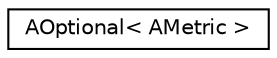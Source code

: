 digraph "Graphical Class Hierarchy"
{
 // LATEX_PDF_SIZE
  edge [fontname="Helvetica",fontsize="10",labelfontname="Helvetica",labelfontsize="10"];
  node [fontname="Helvetica",fontsize="10",shape=record];
  rankdir="LR";
  Node0 [label="AOptional\< AMetric \>",height=0.2,width=0.4,color="black", fillcolor="white", style="filled",URL="$classAOptional.html",tooltip=" "];
}
